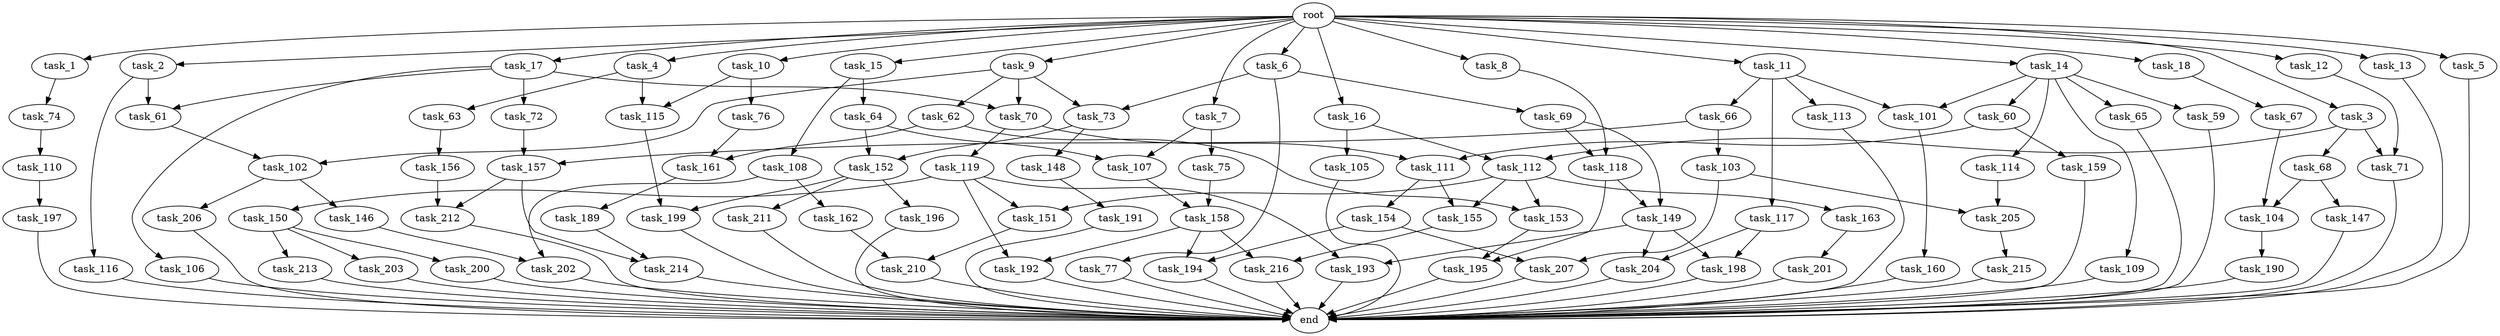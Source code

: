 digraph G {
  task_214 [size="10050223472.639999"];
  task_8 [size="10.240000"];
  end [size="0.000000"];
  task_101 [size="14087492730.880001"];
  task_108 [size="6957847019.520000"];
  task_191 [size="8589934592.000000"];
  task_207 [size="10050223472.639999"];
  task_15 [size="10.240000"];
  task_105 [size="773094113.280000"];
  task_18 [size="10.240000"];
  task_195 [size="15547781611.520000"];
  task_154 [size="1374389534.720000"];
  task_73 [size="9964324126.719999"];
  task_210 [size="687194767.360000"];
  task_16 [size="10.240000"];
  task_110 [size="3092376453.120000"];
  task_68 [size="1374389534.720000"];
  task_162 [size="773094113.280000"];
  task_74 [size="5497558138.880000"];
  task_158 [size="6356551598.080000"];
  task_1 [size="10.240000"];
  task_64 [size="6957847019.520000"];
  task_160 [size="773094113.280000"];
  task_11 [size="10.240000"];
  task_156 [size="773094113.280000"];
  task_62 [size="1374389534.720000"];
  task_107 [size="9964324126.719999"];
  task_2 [size="10.240000"];
  task_10 [size="10.240000"];
  task_66 [size="8589934592.000000"];
  task_109 [size="5497558138.880000"];
  task_211 [size="3092376453.120000"];
  task_215 [size="2147483648.000000"];
  task_72 [size="3092376453.120000"];
  task_17 [size="10.240000"];
  task_147 [size="8589934592.000000"];
  task_199 [size="3435973836.800000"];
  task_155 [size="6871947673.600000"];
  task_67 [size="3092376453.120000"];
  task_150 [size="3092376453.120000"];
  task_197 [size="6957847019.520000"];
  task_203 [size="773094113.280000"];
  task_157 [size="9363028705.280001"];
  task_106 [size="3092376453.120000"];
  task_12 [size="10.240000"];
  task_77 [size="8589934592.000000"];
  task_146 [size="4209067950.080000"];
  task_194 [size="11682311045.120001"];
  task_159 [size="6957847019.520000"];
  task_114 [size="5497558138.880000"];
  task_149 [size="10050223472.639999"];
  task_104 [size="11682311045.120001"];
  task_9 [size="10.240000"];
  task_148 [size="1374389534.720000"];
  task_163 [size="5497558138.880000"];
  task_192 [size="11682311045.120001"];
  task_202 [size="3865470566.400000"];
  task_69 [size="8589934592.000000"];
  task_118 [size="6184752906.240000"];
  task_196 [size="3092376453.120000"];
  task_201 [size="6957847019.520000"];
  task_65 [size="5497558138.880000"];
  task_212 [size="3435973836.800000"];
  task_198 [size="2491081031.680000"];
  task_206 [size="4209067950.080000"];
  task_13 [size="10.240000"];
  task_193 [size="5239860101.120000"];
  task_152 [size="2748779069.440000"];
  task_3 [size="10.240000"];
  task_216 [size="9964324126.719999"];
  task_5 [size="10.240000"];
  task_189 [size="6957847019.520000"];
  task_76 [size="2147483648.000000"];
  task_115 [size="3521873182.720000"];
  task_190 [size="343597383.680000"];
  task_161 [size="3521873182.720000"];
  task_14 [size="10.240000"];
  task_116 [size="4209067950.080000"];
  task_4 [size="10.240000"];
  task_119 [size="8589934592.000000"];
  task_200 [size="773094113.280000"];
  task_113 [size="8589934592.000000"];
  task_112 [size="2147483648.000000"];
  task_205 [size="13915694039.040001"];
  task_153 [size="7645041786.880000"];
  root [size="0.000000"];
  task_102 [size="1717986918.400000"];
  task_60 [size="5497558138.880000"];
  task_70 [size="4466765987.840000"];
  task_6 [size="10.240000"];
  task_103 [size="773094113.280000"];
  task_59 [size="5497558138.880000"];
  task_117 [size="8589934592.000000"];
  task_61 [size="7301444403.200000"];
  task_213 [size="773094113.280000"];
  task_111 [size="15547781611.520000"];
  task_151 [size="8589934592.000000"];
  task_63 [size="1374389534.720000"];
  task_204 [size="2491081031.680000"];
  task_7 [size="10.240000"];
  task_71 [size="3521873182.720000"];
  task_75 [size="8589934592.000000"];

  task_214 -> end [size="1.000000"];
  task_8 -> task_118 [size="301989888.000000"];
  task_101 -> task_160 [size="75497472.000000"];
  task_108 -> task_162 [size="75497472.000000"];
  task_108 -> task_202 [size="75497472.000000"];
  task_191 -> end [size="1.000000"];
  task_207 -> end [size="1.000000"];
  task_15 -> task_108 [size="679477248.000000"];
  task_15 -> task_64 [size="679477248.000000"];
  task_105 -> end [size="1.000000"];
  task_18 -> task_67 [size="301989888.000000"];
  task_195 -> end [size="1.000000"];
  task_154 -> task_194 [size="301989888.000000"];
  task_154 -> task_207 [size="301989888.000000"];
  task_73 -> task_152 [size="134217728.000000"];
  task_73 -> task_148 [size="134217728.000000"];
  task_210 -> end [size="1.000000"];
  task_16 -> task_105 [size="75497472.000000"];
  task_16 -> task_112 [size="75497472.000000"];
  task_110 -> task_197 [size="679477248.000000"];
  task_68 -> task_104 [size="838860800.000000"];
  task_68 -> task_147 [size="838860800.000000"];
  task_162 -> task_210 [size="33554432.000000"];
  task_74 -> task_110 [size="301989888.000000"];
  task_158 -> task_194 [size="838860800.000000"];
  task_158 -> task_216 [size="838860800.000000"];
  task_158 -> task_192 [size="838860800.000000"];
  task_1 -> task_74 [size="536870912.000000"];
  task_64 -> task_107 [size="134217728.000000"];
  task_64 -> task_152 [size="134217728.000000"];
  task_160 -> end [size="1.000000"];
  task_11 -> task_101 [size="838860800.000000"];
  task_11 -> task_66 [size="838860800.000000"];
  task_11 -> task_113 [size="838860800.000000"];
  task_11 -> task_117 [size="838860800.000000"];
  task_156 -> task_212 [size="33554432.000000"];
  task_62 -> task_153 [size="209715200.000000"];
  task_62 -> task_161 [size="209715200.000000"];
  task_107 -> task_158 [size="209715200.000000"];
  task_2 -> task_61 [size="411041792.000000"];
  task_2 -> task_116 [size="411041792.000000"];
  task_10 -> task_76 [size="209715200.000000"];
  task_10 -> task_115 [size="209715200.000000"];
  task_66 -> task_103 [size="75497472.000000"];
  task_66 -> task_157 [size="75497472.000000"];
  task_109 -> end [size="1.000000"];
  task_211 -> end [size="1.000000"];
  task_215 -> end [size="1.000000"];
  task_72 -> task_157 [size="838860800.000000"];
  task_17 -> task_61 [size="301989888.000000"];
  task_17 -> task_72 [size="301989888.000000"];
  task_17 -> task_106 [size="301989888.000000"];
  task_17 -> task_70 [size="301989888.000000"];
  task_147 -> end [size="1.000000"];
  task_199 -> end [size="1.000000"];
  task_155 -> task_216 [size="134217728.000000"];
  task_67 -> task_104 [size="301989888.000000"];
  task_150 -> task_203 [size="75497472.000000"];
  task_150 -> task_200 [size="75497472.000000"];
  task_150 -> task_213 [size="75497472.000000"];
  task_197 -> end [size="1.000000"];
  task_203 -> end [size="1.000000"];
  task_157 -> task_212 [size="301989888.000000"];
  task_157 -> task_214 [size="301989888.000000"];
  task_106 -> end [size="1.000000"];
  task_12 -> task_71 [size="209715200.000000"];
  task_77 -> end [size="1.000000"];
  task_146 -> task_202 [size="301989888.000000"];
  task_194 -> end [size="1.000000"];
  task_159 -> end [size="1.000000"];
  task_114 -> task_205 [size="679477248.000000"];
  task_149 -> task_193 [size="209715200.000000"];
  task_149 -> task_198 [size="209715200.000000"];
  task_149 -> task_204 [size="209715200.000000"];
  task_104 -> task_190 [size="33554432.000000"];
  task_9 -> task_62 [size="134217728.000000"];
  task_9 -> task_73 [size="134217728.000000"];
  task_9 -> task_70 [size="134217728.000000"];
  task_9 -> task_102 [size="134217728.000000"];
  task_148 -> task_191 [size="838860800.000000"];
  task_163 -> task_201 [size="679477248.000000"];
  task_192 -> end [size="1.000000"];
  task_202 -> end [size="1.000000"];
  task_69 -> task_118 [size="301989888.000000"];
  task_69 -> task_149 [size="301989888.000000"];
  task_118 -> task_195 [size="679477248.000000"];
  task_118 -> task_149 [size="679477248.000000"];
  task_196 -> end [size="1.000000"];
  task_201 -> end [size="1.000000"];
  task_65 -> end [size="1.000000"];
  task_212 -> end [size="1.000000"];
  task_198 -> end [size="1.000000"];
  task_206 -> end [size="1.000000"];
  task_13 -> end [size="1.000000"];
  task_193 -> end [size="1.000000"];
  task_152 -> task_199 [size="301989888.000000"];
  task_152 -> task_196 [size="301989888.000000"];
  task_152 -> task_211 [size="301989888.000000"];
  task_3 -> task_71 [size="134217728.000000"];
  task_3 -> task_112 [size="134217728.000000"];
  task_3 -> task_68 [size="134217728.000000"];
  task_216 -> end [size="1.000000"];
  task_5 -> end [size="1.000000"];
  task_189 -> task_214 [size="679477248.000000"];
  task_76 -> task_161 [size="134217728.000000"];
  task_115 -> task_199 [size="33554432.000000"];
  task_190 -> end [size="1.000000"];
  task_161 -> task_189 [size="679477248.000000"];
  task_14 -> task_60 [size="536870912.000000"];
  task_14 -> task_109 [size="536870912.000000"];
  task_14 -> task_101 [size="536870912.000000"];
  task_14 -> task_65 [size="536870912.000000"];
  task_14 -> task_59 [size="536870912.000000"];
  task_14 -> task_114 [size="536870912.000000"];
  task_116 -> end [size="1.000000"];
  task_4 -> task_63 [size="134217728.000000"];
  task_4 -> task_115 [size="134217728.000000"];
  task_119 -> task_193 [size="301989888.000000"];
  task_119 -> task_151 [size="301989888.000000"];
  task_119 -> task_150 [size="301989888.000000"];
  task_119 -> task_192 [size="301989888.000000"];
  task_200 -> end [size="1.000000"];
  task_113 -> end [size="1.000000"];
  task_112 -> task_153 [size="536870912.000000"];
  task_112 -> task_151 [size="536870912.000000"];
  task_112 -> task_155 [size="536870912.000000"];
  task_112 -> task_163 [size="536870912.000000"];
  task_205 -> task_215 [size="209715200.000000"];
  task_153 -> task_195 [size="838860800.000000"];
  root -> task_8 [size="1.000000"];
  root -> task_9 [size="1.000000"];
  root -> task_16 [size="1.000000"];
  root -> task_14 [size="1.000000"];
  root -> task_6 [size="1.000000"];
  root -> task_4 [size="1.000000"];
  root -> task_5 [size="1.000000"];
  root -> task_1 [size="1.000000"];
  root -> task_10 [size="1.000000"];
  root -> task_13 [size="1.000000"];
  root -> task_15 [size="1.000000"];
  root -> task_11 [size="1.000000"];
  root -> task_3 [size="1.000000"];
  root -> task_12 [size="1.000000"];
  root -> task_2 [size="1.000000"];
  root -> task_18 [size="1.000000"];
  root -> task_7 [size="1.000000"];
  root -> task_17 [size="1.000000"];
  task_102 -> task_146 [size="411041792.000000"];
  task_102 -> task_206 [size="411041792.000000"];
  task_60 -> task_159 [size="679477248.000000"];
  task_60 -> task_111 [size="679477248.000000"];
  task_70 -> task_111 [size="838860800.000000"];
  task_70 -> task_119 [size="838860800.000000"];
  task_6 -> task_69 [size="838860800.000000"];
  task_6 -> task_77 [size="838860800.000000"];
  task_6 -> task_73 [size="838860800.000000"];
  task_103 -> task_207 [size="679477248.000000"];
  task_103 -> task_205 [size="679477248.000000"];
  task_59 -> end [size="1.000000"];
  task_117 -> task_198 [size="33554432.000000"];
  task_117 -> task_204 [size="33554432.000000"];
  task_61 -> task_102 [size="33554432.000000"];
  task_213 -> end [size="1.000000"];
  task_111 -> task_154 [size="134217728.000000"];
  task_111 -> task_155 [size="134217728.000000"];
  task_151 -> task_210 [size="33554432.000000"];
  task_63 -> task_156 [size="75497472.000000"];
  task_204 -> end [size="1.000000"];
  task_7 -> task_107 [size="838860800.000000"];
  task_7 -> task_75 [size="838860800.000000"];
  task_71 -> end [size="1.000000"];
  task_75 -> task_158 [size="411041792.000000"];
}
